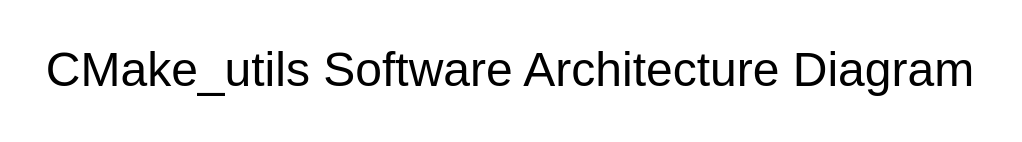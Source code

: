 <mxfile>
    <diagram id="CxG9PtcLVrbES5TmrdyB" name="Page-1">
        <mxGraphModel dx="1327" dy="503" grid="1" gridSize="10" guides="1" tooltips="1" connect="1" arrows="1" fold="1" page="1" pageScale="1" pageWidth="3300" pageHeight="4681" math="0" shadow="0">
            <root>
                <mxCell id="0"/>
                <mxCell id="1" parent="0"/>
                <mxCell id="2" value="&lt;font style=&quot;font-size: 24px&quot;&gt;CMake_utils Software Architecture Diagram&lt;/font&gt;" style="text;html=1;strokeColor=none;fillColor=none;align=center;verticalAlign=middle;whiteSpace=wrap;rounded=0;" parent="1" vertex="1">
                    <mxGeometry x="460" y="70" width="510" height="70" as="geometry"/>
                </mxCell>
            </root>
        </mxGraphModel>
    </diagram>
</mxfile>